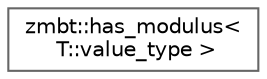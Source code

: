 digraph "Graphical Class Hierarchy"
{
 // LATEX_PDF_SIZE
  bgcolor="transparent";
  edge [fontname=Helvetica,fontsize=10,labelfontname=Helvetica,labelfontsize=10];
  node [fontname=Helvetica,fontsize=10,shape=box,height=0.2,width=0.4];
  rankdir="LR";
  Node0 [id="Node000000",label="zmbt::has_modulus\<\l T::value_type \>",height=0.2,width=0.4,color="grey40", fillcolor="white", style="filled",URL="$structzmbt_1_1has__modulus.html",tooltip=" "];
}
